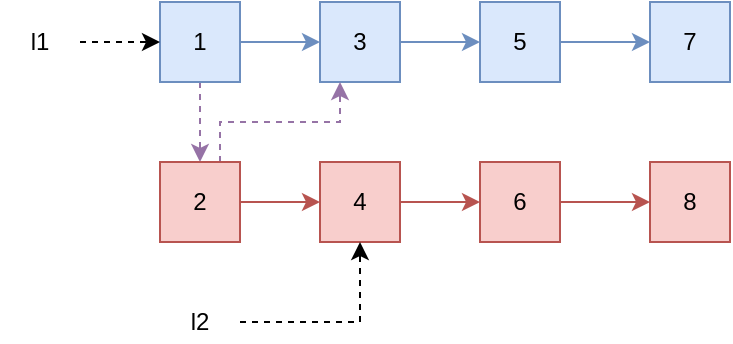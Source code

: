 <mxfile version="12.5.3" type="device"><diagram id="_lWGovJKwlGJBuox6ijR" name="Page-1"><mxGraphModel dx="1106" dy="862" grid="1" gridSize="10" guides="1" tooltips="1" connect="1" arrows="1" fold="1" page="1" pageScale="1" pageWidth="850" pageHeight="1100" math="0" shadow="0"><root><mxCell id="0"/><mxCell id="1" parent="0"/><mxCell id="ryqrm-4qzw3pBpHfMpvd-5" style="edgeStyle=orthogonalEdgeStyle;rounded=0;orthogonalLoop=1;jettySize=auto;html=1;exitX=1;exitY=0.5;exitDx=0;exitDy=0;entryX=0;entryY=0.5;entryDx=0;entryDy=0;fillColor=#dae8fc;strokeColor=#6c8ebf;" edge="1" parent="1" source="ryqrm-4qzw3pBpHfMpvd-1" target="ryqrm-4qzw3pBpHfMpvd-2"><mxGeometry relative="1" as="geometry"/></mxCell><mxCell id="ryqrm-4qzw3pBpHfMpvd-18" style="edgeStyle=orthogonalEdgeStyle;rounded=0;orthogonalLoop=1;jettySize=auto;html=1;exitX=0.5;exitY=1;exitDx=0;exitDy=0;entryX=0.5;entryY=0;entryDx=0;entryDy=0;dashed=1;fillColor=#e1d5e7;strokeColor=#9673a6;" edge="1" parent="1" source="ryqrm-4qzw3pBpHfMpvd-1" target="ryqrm-4qzw3pBpHfMpvd-9"><mxGeometry relative="1" as="geometry"/></mxCell><mxCell id="ryqrm-4qzw3pBpHfMpvd-1" value="1" style="rounded=0;whiteSpace=wrap;html=1;fillColor=#dae8fc;strokeColor=#6c8ebf;" vertex="1" parent="1"><mxGeometry x="160" y="160" width="40" height="40" as="geometry"/></mxCell><mxCell id="ryqrm-4qzw3pBpHfMpvd-6" style="edgeStyle=orthogonalEdgeStyle;rounded=0;orthogonalLoop=1;jettySize=auto;html=1;exitX=1;exitY=0.5;exitDx=0;exitDy=0;fillColor=#dae8fc;strokeColor=#6c8ebf;" edge="1" parent="1" source="ryqrm-4qzw3pBpHfMpvd-2" target="ryqrm-4qzw3pBpHfMpvd-3"><mxGeometry relative="1" as="geometry"/></mxCell><mxCell id="ryqrm-4qzw3pBpHfMpvd-2" value="3" style="rounded=0;whiteSpace=wrap;html=1;fillColor=#dae8fc;strokeColor=#6c8ebf;" vertex="1" parent="1"><mxGeometry x="240" y="160" width="40" height="40" as="geometry"/></mxCell><mxCell id="ryqrm-4qzw3pBpHfMpvd-7" style="edgeStyle=orthogonalEdgeStyle;rounded=0;orthogonalLoop=1;jettySize=auto;html=1;exitX=1;exitY=0.5;exitDx=0;exitDy=0;fillColor=#dae8fc;strokeColor=#6c8ebf;" edge="1" parent="1" source="ryqrm-4qzw3pBpHfMpvd-3" target="ryqrm-4qzw3pBpHfMpvd-4"><mxGeometry relative="1" as="geometry"/></mxCell><mxCell id="ryqrm-4qzw3pBpHfMpvd-3" value="5" style="rounded=0;whiteSpace=wrap;html=1;fillColor=#dae8fc;strokeColor=#6c8ebf;" vertex="1" parent="1"><mxGeometry x="320" y="160" width="40" height="40" as="geometry"/></mxCell><mxCell id="ryqrm-4qzw3pBpHfMpvd-4" value="7" style="rounded=0;whiteSpace=wrap;html=1;fillColor=#dae8fc;strokeColor=#6c8ebf;" vertex="1" parent="1"><mxGeometry x="405" y="160" width="40" height="40" as="geometry"/></mxCell><mxCell id="ryqrm-4qzw3pBpHfMpvd-8" style="edgeStyle=orthogonalEdgeStyle;rounded=0;orthogonalLoop=1;jettySize=auto;html=1;exitX=1;exitY=0.5;exitDx=0;exitDy=0;entryX=0;entryY=0.5;entryDx=0;entryDy=0;fillColor=#f8cecc;strokeColor=#b85450;" edge="1" parent="1" source="ryqrm-4qzw3pBpHfMpvd-9" target="ryqrm-4qzw3pBpHfMpvd-11"><mxGeometry relative="1" as="geometry"/></mxCell><mxCell id="ryqrm-4qzw3pBpHfMpvd-20" style="edgeStyle=orthogonalEdgeStyle;rounded=0;orthogonalLoop=1;jettySize=auto;html=1;exitX=0.75;exitY=0;exitDx=0;exitDy=0;entryX=0.25;entryY=1;entryDx=0;entryDy=0;dashed=1;fillColor=#e1d5e7;strokeColor=#9673a6;" edge="1" parent="1" source="ryqrm-4qzw3pBpHfMpvd-9" target="ryqrm-4qzw3pBpHfMpvd-2"><mxGeometry relative="1" as="geometry"/></mxCell><mxCell id="ryqrm-4qzw3pBpHfMpvd-9" value="2" style="rounded=0;whiteSpace=wrap;html=1;fillColor=#f8cecc;strokeColor=#b85450;" vertex="1" parent="1"><mxGeometry x="160" y="240" width="40" height="40" as="geometry"/></mxCell><mxCell id="ryqrm-4qzw3pBpHfMpvd-10" style="edgeStyle=orthogonalEdgeStyle;rounded=0;orthogonalLoop=1;jettySize=auto;html=1;exitX=1;exitY=0.5;exitDx=0;exitDy=0;fillColor=#f8cecc;strokeColor=#b85450;" edge="1" parent="1" source="ryqrm-4qzw3pBpHfMpvd-11" target="ryqrm-4qzw3pBpHfMpvd-13"><mxGeometry relative="1" as="geometry"/></mxCell><mxCell id="ryqrm-4qzw3pBpHfMpvd-11" value="4" style="rounded=0;whiteSpace=wrap;html=1;fillColor=#f8cecc;strokeColor=#b85450;" vertex="1" parent="1"><mxGeometry x="240" y="240" width="40" height="40" as="geometry"/></mxCell><mxCell id="ryqrm-4qzw3pBpHfMpvd-12" style="edgeStyle=orthogonalEdgeStyle;rounded=0;orthogonalLoop=1;jettySize=auto;html=1;exitX=1;exitY=0.5;exitDx=0;exitDy=0;fillColor=#f8cecc;strokeColor=#b85450;" edge="1" parent="1" source="ryqrm-4qzw3pBpHfMpvd-13" target="ryqrm-4qzw3pBpHfMpvd-14"><mxGeometry relative="1" as="geometry"/></mxCell><mxCell id="ryqrm-4qzw3pBpHfMpvd-13" value="6" style="rounded=0;whiteSpace=wrap;html=1;fillColor=#f8cecc;strokeColor=#b85450;" vertex="1" parent="1"><mxGeometry x="320" y="240" width="40" height="40" as="geometry"/></mxCell><mxCell id="ryqrm-4qzw3pBpHfMpvd-14" value="8" style="rounded=0;whiteSpace=wrap;html=1;fillColor=#f8cecc;strokeColor=#b85450;" vertex="1" parent="1"><mxGeometry x="405" y="240" width="40" height="40" as="geometry"/></mxCell><mxCell id="ryqrm-4qzw3pBpHfMpvd-25" style="edgeStyle=orthogonalEdgeStyle;rounded=0;orthogonalLoop=1;jettySize=auto;html=1;exitX=1;exitY=0.5;exitDx=0;exitDy=0;dashed=1;" edge="1" parent="1" source="ryqrm-4qzw3pBpHfMpvd-15" target="ryqrm-4qzw3pBpHfMpvd-1"><mxGeometry relative="1" as="geometry"/></mxCell><mxCell id="ryqrm-4qzw3pBpHfMpvd-15" value="l1" style="text;html=1;strokeColor=none;fillColor=none;align=center;verticalAlign=middle;whiteSpace=wrap;rounded=0;" vertex="1" parent="1"><mxGeometry x="80" y="160" width="40" height="40" as="geometry"/></mxCell><mxCell id="ryqrm-4qzw3pBpHfMpvd-24" style="edgeStyle=orthogonalEdgeStyle;rounded=0;orthogonalLoop=1;jettySize=auto;html=1;exitX=1;exitY=0.5;exitDx=0;exitDy=0;entryX=0.5;entryY=1;entryDx=0;entryDy=0;dashed=1;" edge="1" parent="1" source="ryqrm-4qzw3pBpHfMpvd-16" target="ryqrm-4qzw3pBpHfMpvd-11"><mxGeometry relative="1" as="geometry"/></mxCell><mxCell id="ryqrm-4qzw3pBpHfMpvd-16" value="l2" style="text;html=1;strokeColor=none;fillColor=none;align=center;verticalAlign=middle;whiteSpace=wrap;rounded=0;" vertex="1" parent="1"><mxGeometry x="160" y="310" width="40" height="20" as="geometry"/></mxCell></root></mxGraphModel></diagram></mxfile>